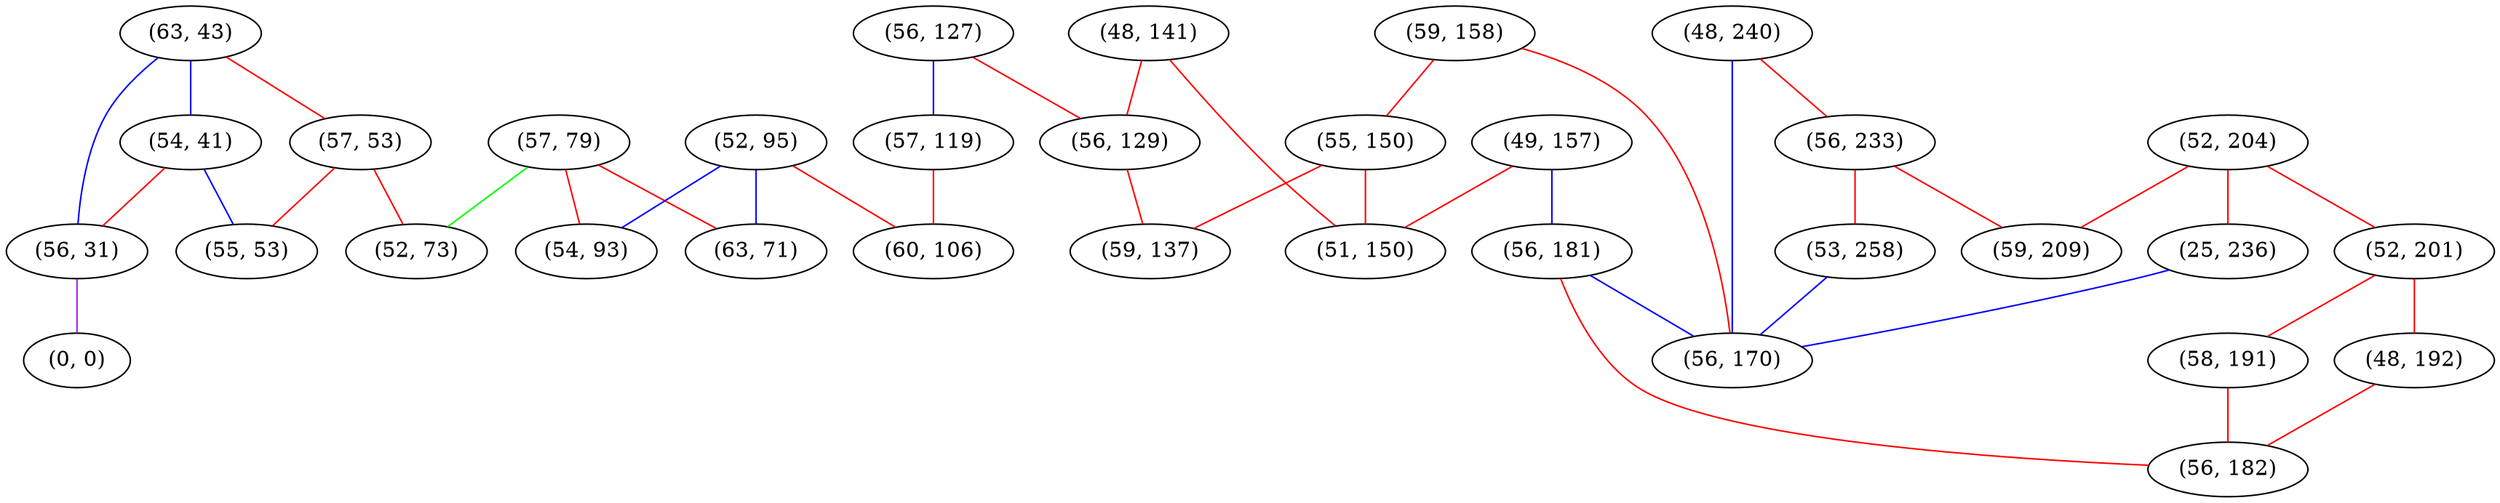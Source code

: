 graph "" {
"(63, 43)";
"(52, 204)";
"(57, 79)";
"(54, 41)";
"(48, 240)";
"(52, 201)";
"(59, 158)";
"(52, 95)";
"(57, 53)";
"(63, 71)";
"(48, 141)";
"(56, 127)";
"(57, 119)";
"(56, 233)";
"(49, 157)";
"(55, 150)";
"(53, 258)";
"(25, 236)";
"(58, 191)";
"(48, 192)";
"(51, 150)";
"(56, 181)";
"(56, 31)";
"(0, 0)";
"(54, 93)";
"(60, 106)";
"(56, 129)";
"(56, 182)";
"(55, 53)";
"(59, 209)";
"(52, 73)";
"(59, 137)";
"(56, 170)";
"(63, 43)" -- "(57, 53)"  [color=red, key=0, weight=1];
"(63, 43)" -- "(54, 41)"  [color=blue, key=0, weight=3];
"(63, 43)" -- "(56, 31)"  [color=blue, key=0, weight=3];
"(52, 204)" -- "(59, 209)"  [color=red, key=0, weight=1];
"(52, 204)" -- "(52, 201)"  [color=red, key=0, weight=1];
"(52, 204)" -- "(25, 236)"  [color=red, key=0, weight=1];
"(57, 79)" -- "(52, 73)"  [color=green, key=0, weight=2];
"(57, 79)" -- "(63, 71)"  [color=red, key=0, weight=1];
"(57, 79)" -- "(54, 93)"  [color=red, key=0, weight=1];
"(54, 41)" -- "(55, 53)"  [color=blue, key=0, weight=3];
"(54, 41)" -- "(56, 31)"  [color=red, key=0, weight=1];
"(48, 240)" -- "(56, 233)"  [color=red, key=0, weight=1];
"(48, 240)" -- "(56, 170)"  [color=blue, key=0, weight=3];
"(52, 201)" -- "(58, 191)"  [color=red, key=0, weight=1];
"(52, 201)" -- "(48, 192)"  [color=red, key=0, weight=1];
"(59, 158)" -- "(55, 150)"  [color=red, key=0, weight=1];
"(59, 158)" -- "(56, 170)"  [color=red, key=0, weight=1];
"(52, 95)" -- "(60, 106)"  [color=red, key=0, weight=1];
"(52, 95)" -- "(63, 71)"  [color=blue, key=0, weight=3];
"(52, 95)" -- "(54, 93)"  [color=blue, key=0, weight=3];
"(57, 53)" -- "(55, 53)"  [color=red, key=0, weight=1];
"(57, 53)" -- "(52, 73)"  [color=red, key=0, weight=1];
"(48, 141)" -- "(56, 129)"  [color=red, key=0, weight=1];
"(48, 141)" -- "(51, 150)"  [color=red, key=0, weight=1];
"(56, 127)" -- "(56, 129)"  [color=red, key=0, weight=1];
"(56, 127)" -- "(57, 119)"  [color=blue, key=0, weight=3];
"(57, 119)" -- "(60, 106)"  [color=red, key=0, weight=1];
"(56, 233)" -- "(53, 258)"  [color=red, key=0, weight=1];
"(56, 233)" -- "(59, 209)"  [color=red, key=0, weight=1];
"(49, 157)" -- "(56, 181)"  [color=blue, key=0, weight=3];
"(49, 157)" -- "(51, 150)"  [color=red, key=0, weight=1];
"(55, 150)" -- "(59, 137)"  [color=red, key=0, weight=1];
"(55, 150)" -- "(51, 150)"  [color=red, key=0, weight=1];
"(53, 258)" -- "(56, 170)"  [color=blue, key=0, weight=3];
"(25, 236)" -- "(56, 170)"  [color=blue, key=0, weight=3];
"(58, 191)" -- "(56, 182)"  [color=red, key=0, weight=1];
"(48, 192)" -- "(56, 182)"  [color=red, key=0, weight=1];
"(56, 181)" -- "(56, 182)"  [color=red, key=0, weight=1];
"(56, 181)" -- "(56, 170)"  [color=blue, key=0, weight=3];
"(56, 31)" -- "(0, 0)"  [color=purple, key=0, weight=4];
"(56, 129)" -- "(59, 137)"  [color=red, key=0, weight=1];
}
